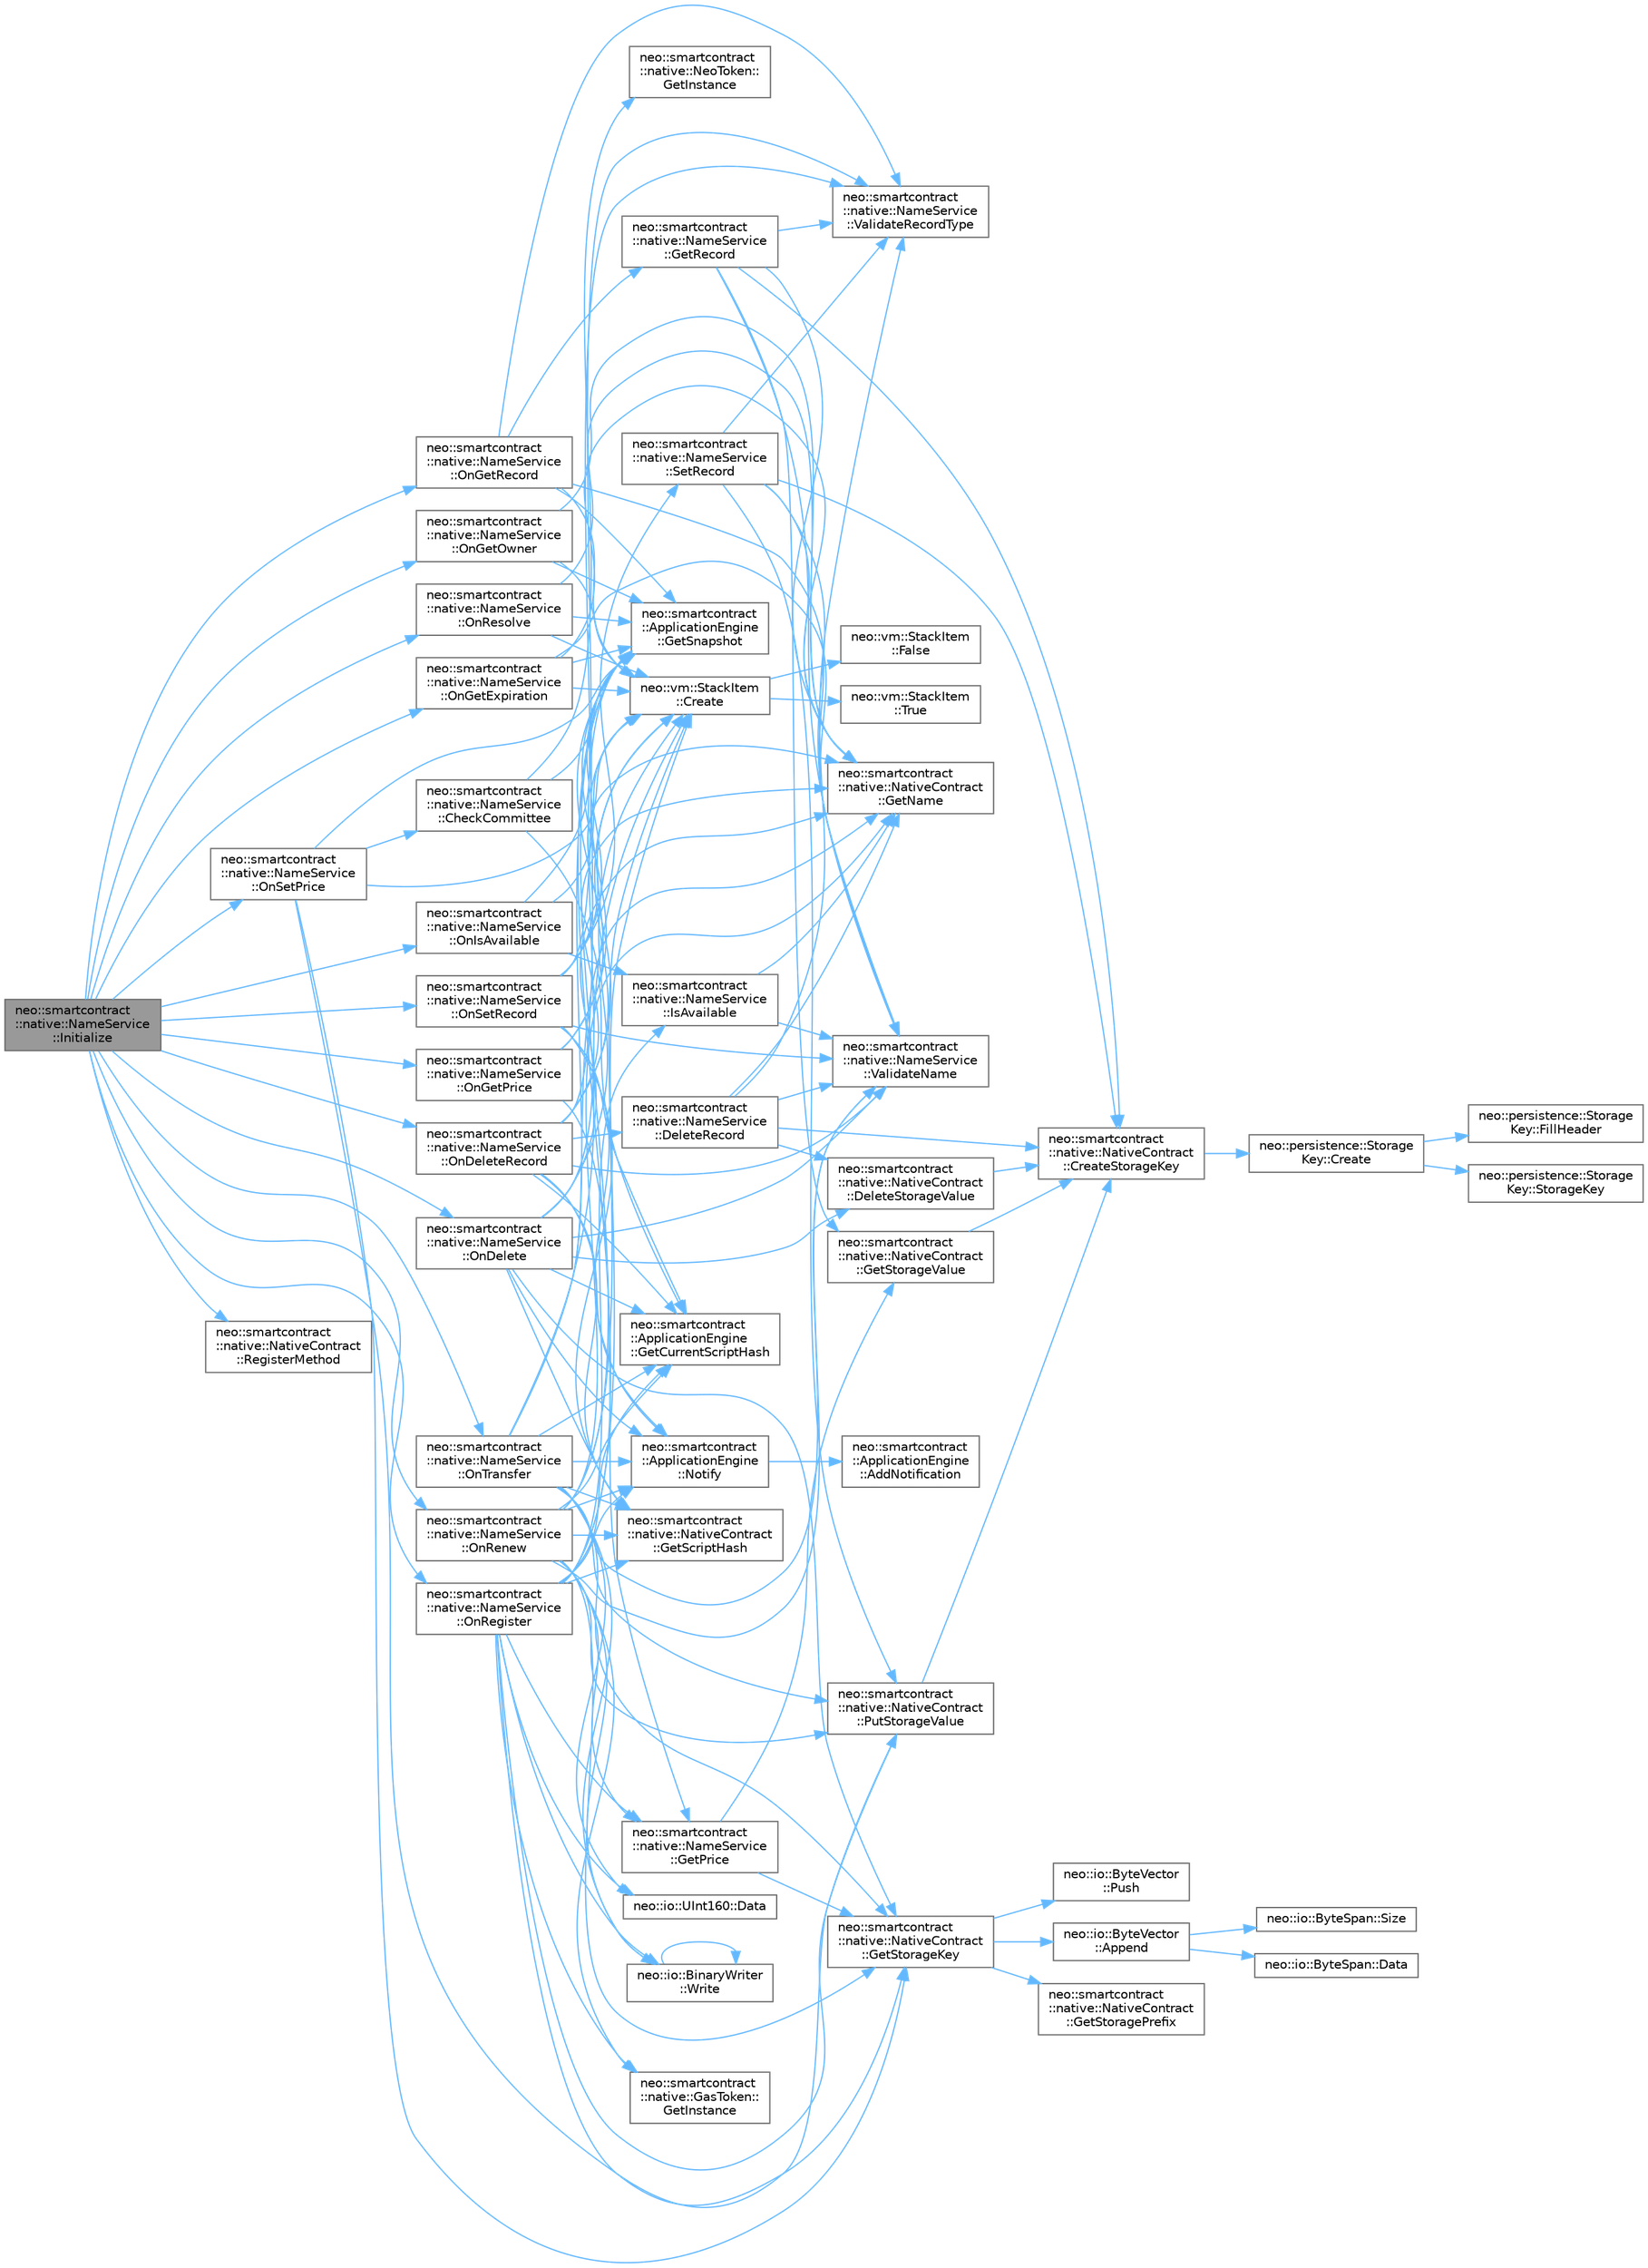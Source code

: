 digraph "neo::smartcontract::native::NameService::Initialize"
{
 // LATEX_PDF_SIZE
  bgcolor="transparent";
  edge [fontname=Helvetica,fontsize=10,labelfontname=Helvetica,labelfontsize=10];
  node [fontname=Helvetica,fontsize=10,shape=box,height=0.2,width=0.4];
  rankdir="LR";
  Node1 [id="Node000001",label="neo::smartcontract\l::native::NameService\l::Initialize",height=0.2,width=0.4,color="gray40", fillcolor="grey60", style="filled", fontcolor="black",tooltip="Initializes the contract."];
  Node1 -> Node2 [id="edge1_Node000001_Node000002",color="steelblue1",style="solid",tooltip=" "];
  Node2 [id="Node000002",label="neo::smartcontract\l::native::NameService\l::OnDelete",height=0.2,width=0.4,color="grey40", fillcolor="white", style="filled",URL="$classneo_1_1smartcontract_1_1native_1_1_name_service.html#a20b5322e1b2b78428bb967b4ddbe61ee",tooltip="Handles the delete method."];
  Node2 -> Node3 [id="edge2_Node000002_Node000003",color="steelblue1",style="solid",tooltip=" "];
  Node3 [id="Node000003",label="neo::vm::StackItem\l::Create",height=0.2,width=0.4,color="grey40", fillcolor="white", style="filled",URL="$classneo_1_1vm_1_1_stack_item.html#a1d67a8c02d58d56410378b997c2e7855",tooltip="Creates a primitive stack item."];
  Node3 -> Node4 [id="edge3_Node000003_Node000004",color="steelblue1",style="solid",tooltip=" "];
  Node4 [id="Node000004",label="neo::vm::StackItem\l::False",height=0.2,width=0.4,color="grey40", fillcolor="white", style="filled",URL="$classneo_1_1vm_1_1_stack_item.html#a759c1a70f6481936eb089083a5fa2d4e",tooltip="Gets the false stack item."];
  Node3 -> Node5 [id="edge4_Node000003_Node000005",color="steelblue1",style="solid",tooltip=" "];
  Node5 [id="Node000005",label="neo::vm::StackItem\l::True",height=0.2,width=0.4,color="grey40", fillcolor="white", style="filled",URL="$classneo_1_1vm_1_1_stack_item.html#ac5c88a02b66663d80e61942bb425391c",tooltip="Gets the true stack item."];
  Node2 -> Node6 [id="edge5_Node000002_Node000006",color="steelblue1",style="solid",tooltip=" "];
  Node6 [id="Node000006",label="neo::smartcontract\l::native::NativeContract\l::DeleteStorageValue",height=0.2,width=0.4,color="grey40", fillcolor="white", style="filled",URL="$classneo_1_1smartcontract_1_1native_1_1_native_contract.html#a041e040e9fbf45d8d8ba9c0dcf87afe4",tooltip="Deletes the storage value."];
  Node6 -> Node7 [id="edge6_Node000006_Node000007",color="steelblue1",style="solid",tooltip=" "];
  Node7 [id="Node000007",label="neo::smartcontract\l::native::NativeContract\l::CreateStorageKey",height=0.2,width=0.4,color="grey40", fillcolor="white", style="filled",URL="$classneo_1_1smartcontract_1_1native_1_1_native_contract.html#a5a9ec24cc4c1584fb00fdf32f614dbd8",tooltip="Creates a storage key with the specified prefix."];
  Node7 -> Node8 [id="edge7_Node000007_Node000008",color="steelblue1",style="solid",tooltip=" "];
  Node8 [id="Node000008",label="neo::persistence::Storage\lKey::Create",height=0.2,width=0.4,color="grey40", fillcolor="white", style="filled",URL="$classneo_1_1persistence_1_1_storage_key.html#ae7001770e96642cfdb2f878c6264bf51",tooltip="Creates a storage key with contract ID and prefix."];
  Node8 -> Node9 [id="edge8_Node000008_Node000009",color="steelblue1",style="solid",tooltip=" "];
  Node9 [id="Node000009",label="neo::persistence::Storage\lKey::FillHeader",height=0.2,width=0.4,color="grey40", fillcolor="white", style="filled",URL="$classneo_1_1persistence_1_1_storage_key.html#a4a6ee8a47d7cfb0b3802d3697ddf571f",tooltip="Fills the header (contract ID + prefix) into a span."];
  Node8 -> Node10 [id="edge9_Node000008_Node000010",color="steelblue1",style="solid",tooltip=" "];
  Node10 [id="Node000010",label="neo::persistence::Storage\lKey::StorageKey",height=0.2,width=0.4,color="grey40", fillcolor="white", style="filled",URL="$classneo_1_1persistence_1_1_storage_key.html#a26e71bde9629f81837c84d69d83fd75a",tooltip="Constructs an empty StorageKey."];
  Node2 -> Node11 [id="edge10_Node000002_Node000011",color="steelblue1",style="solid",tooltip=" "];
  Node11 [id="Node000011",label="neo::smartcontract\l::ApplicationEngine\l::GetCurrentScriptHash",height=0.2,width=0.4,color="grey40", fillcolor="white", style="filled",URL="$classneo_1_1smartcontract_1_1_application_engine.html#a51923971bcbc44d1d251edc00a54bfd2",tooltip="Gets the current script hash."];
  Node2 -> Node12 [id="edge11_Node000002_Node000012",color="steelblue1",style="solid",tooltip=" "];
  Node12 [id="Node000012",label="neo::smartcontract\l::native::NativeContract\l::GetName",height=0.2,width=0.4,color="grey40", fillcolor="white", style="filled",URL="$classneo_1_1smartcontract_1_1native_1_1_native_contract.html#a36ffe7bef8e2b15c1992c7fd51735e04",tooltip="Gets the name."];
  Node2 -> Node13 [id="edge12_Node000002_Node000013",color="steelblue1",style="solid",tooltip=" "];
  Node13 [id="Node000013",label="neo::smartcontract\l::native::NativeContract\l::GetScriptHash",height=0.2,width=0.4,color="grey40", fillcolor="white", style="filled",URL="$classneo_1_1smartcontract_1_1native_1_1_native_contract.html#adee5386515d940f614d7f680b5d0edb7",tooltip="Gets the script hash."];
  Node2 -> Node14 [id="edge13_Node000002_Node000014",color="steelblue1",style="solid",tooltip=" "];
  Node14 [id="Node000014",label="neo::smartcontract\l::ApplicationEngine\l::GetSnapshot",height=0.2,width=0.4,color="grey40", fillcolor="white", style="filled",URL="$classneo_1_1smartcontract_1_1_application_engine.html#a4b11ba8a68aa0ac32ba0263c293ff1e4",tooltip="Gets the snapshot."];
  Node2 -> Node15 [id="edge14_Node000002_Node000015",color="steelblue1",style="solid",tooltip=" "];
  Node15 [id="Node000015",label="neo::smartcontract\l::native::NativeContract\l::GetStorageKey",height=0.2,width=0.4,color="grey40", fillcolor="white", style="filled",URL="$classneo_1_1smartcontract_1_1native_1_1_native_contract.html#aaa080efcc4d7deced7aded7bb968cd9c",tooltip="Gets the storage key."];
  Node15 -> Node16 [id="edge15_Node000015_Node000016",color="steelblue1",style="solid",tooltip=" "];
  Node16 [id="Node000016",label="neo::io::ByteVector\l::Append",height=0.2,width=0.4,color="grey40", fillcolor="white", style="filled",URL="$classneo_1_1io_1_1_byte_vector.html#a08fe2080218bc11daedc416387e6f37e",tooltip="Appends data to the ByteVector."];
  Node16 -> Node17 [id="edge16_Node000016_Node000017",color="steelblue1",style="solid",tooltip=" "];
  Node17 [id="Node000017",label="neo::io::ByteSpan::Data",height=0.2,width=0.4,color="grey40", fillcolor="white", style="filled",URL="$classneo_1_1io_1_1_byte_span.html#a0285a19eb5cd212ecd1079e0bc5e494c",tooltip="Gets a pointer to the data."];
  Node16 -> Node18 [id="edge17_Node000016_Node000018",color="steelblue1",style="solid",tooltip=" "];
  Node18 [id="Node000018",label="neo::io::ByteSpan::Size",height=0.2,width=0.4,color="grey40", fillcolor="white", style="filled",URL="$classneo_1_1io_1_1_byte_span.html#a4a869430800a37dcbeefac6f36468fcb",tooltip="Gets the size of the ByteSpan."];
  Node15 -> Node19 [id="edge18_Node000015_Node000019",color="steelblue1",style="solid",tooltip=" "];
  Node19 [id="Node000019",label="neo::smartcontract\l::native::NativeContract\l::GetStoragePrefix",height=0.2,width=0.4,color="grey40", fillcolor="white", style="filled",URL="$classneo_1_1smartcontract_1_1native_1_1_native_contract.html#a6d9998fc6c7dbedcc447f403fddb6d08",tooltip="Gets the storage prefix."];
  Node15 -> Node20 [id="edge19_Node000015_Node000020",color="steelblue1",style="solid",tooltip=" "];
  Node20 [id="Node000020",label="neo::io::ByteVector\l::Push",height=0.2,width=0.4,color="grey40", fillcolor="white", style="filled",URL="$classneo_1_1io_1_1_byte_vector.html#a57eb840afcbc9cd7b784081f9f546dab",tooltip="Pushes a byte to the end of the ByteVector."];
  Node2 -> Node21 [id="edge20_Node000002_Node000021",color="steelblue1",style="solid",tooltip=" "];
  Node21 [id="Node000021",label="neo::smartcontract\l::ApplicationEngine\l::Notify",height=0.2,width=0.4,color="grey40", fillcolor="white", style="filled",URL="$classneo_1_1smartcontract_1_1_application_engine.html#a7136e17e64bb12f9ab0ab3f3588b0339",tooltip="Notifies an event."];
  Node21 -> Node22 [id="edge21_Node000021_Node000022",color="steelblue1",style="solid",tooltip=" "];
  Node22 [id="Node000022",label="neo::smartcontract\l::ApplicationEngine\l::AddNotification",height=0.2,width=0.4,color="grey40", fillcolor="white", style="filled",URL="$classneo_1_1smartcontract_1_1_application_engine.html#aa3684834b88b62d5c0df605cfb545c0c",tooltip="Adds a notification entry."];
  Node2 -> Node23 [id="edge22_Node000002_Node000023",color="steelblue1",style="solid",tooltip=" "];
  Node23 [id="Node000023",label="neo::smartcontract\l::native::NameService\l::ValidateName",height=0.2,width=0.4,color="grey40", fillcolor="white", style="filled",URL="$classneo_1_1smartcontract_1_1native_1_1_name_service.html#a2fafc83e473782a1650e47d9ccd78ca1",tooltip="Validates a name."];
  Node1 -> Node24 [id="edge23_Node000001_Node000024",color="steelblue1",style="solid",tooltip=" "];
  Node24 [id="Node000024",label="neo::smartcontract\l::native::NameService\l::OnDeleteRecord",height=0.2,width=0.4,color="grey40", fillcolor="white", style="filled",URL="$classneo_1_1smartcontract_1_1native_1_1_name_service.html#a7b0780daebe8f72b13401a81acabbd6e",tooltip="Handles the deleteRecord method."];
  Node24 -> Node3 [id="edge24_Node000024_Node000003",color="steelblue1",style="solid",tooltip=" "];
  Node24 -> Node25 [id="edge25_Node000024_Node000025",color="steelblue1",style="solid",tooltip=" "];
  Node25 [id="Node000025",label="neo::smartcontract\l::native::NameService\l::DeleteRecord",height=0.2,width=0.4,color="grey40", fillcolor="white", style="filled",URL="$classneo_1_1smartcontract_1_1native_1_1_name_service.html#a704671d145e972e793c54de0df47c04e",tooltip="Deletes a record."];
  Node25 -> Node7 [id="edge26_Node000025_Node000007",color="steelblue1",style="solid",tooltip=" "];
  Node25 -> Node6 [id="edge27_Node000025_Node000006",color="steelblue1",style="solid",tooltip=" "];
  Node25 -> Node12 [id="edge28_Node000025_Node000012",color="steelblue1",style="solid",tooltip=" "];
  Node25 -> Node23 [id="edge29_Node000025_Node000023",color="steelblue1",style="solid",tooltip=" "];
  Node25 -> Node26 [id="edge30_Node000025_Node000026",color="steelblue1",style="solid",tooltip=" "];
  Node26 [id="Node000026",label="neo::smartcontract\l::native::NameService\l::ValidateRecordType",height=0.2,width=0.4,color="grey40", fillcolor="white", style="filled",URL="$classneo_1_1smartcontract_1_1native_1_1_name_service.html#ad6f676078fa26d6c1b76bc36e4cecce5",tooltip="Validates a record type."];
  Node24 -> Node11 [id="edge31_Node000024_Node000011",color="steelblue1",style="solid",tooltip=" "];
  Node24 -> Node12 [id="edge32_Node000024_Node000012",color="steelblue1",style="solid",tooltip=" "];
  Node24 -> Node13 [id="edge33_Node000024_Node000013",color="steelblue1",style="solid",tooltip=" "];
  Node24 -> Node14 [id="edge34_Node000024_Node000014",color="steelblue1",style="solid",tooltip=" "];
  Node24 -> Node21 [id="edge35_Node000024_Node000021",color="steelblue1",style="solid",tooltip=" "];
  Node24 -> Node23 [id="edge36_Node000024_Node000023",color="steelblue1",style="solid",tooltip=" "];
  Node24 -> Node26 [id="edge37_Node000024_Node000026",color="steelblue1",style="solid",tooltip=" "];
  Node1 -> Node27 [id="edge38_Node000001_Node000027",color="steelblue1",style="solid",tooltip=" "];
  Node27 [id="Node000027",label="neo::smartcontract\l::native::NameService\l::OnGetExpiration",height=0.2,width=0.4,color="grey40", fillcolor="white", style="filled",URL="$classneo_1_1smartcontract_1_1native_1_1_name_service.html#a81f4394b1425f22224c6daefbd72c656",tooltip="Handles the getExpiration method."];
  Node27 -> Node3 [id="edge39_Node000027_Node000003",color="steelblue1",style="solid",tooltip=" "];
  Node27 -> Node12 [id="edge40_Node000027_Node000012",color="steelblue1",style="solid",tooltip=" "];
  Node27 -> Node14 [id="edge41_Node000027_Node000014",color="steelblue1",style="solid",tooltip=" "];
  Node27 -> Node23 [id="edge42_Node000027_Node000023",color="steelblue1",style="solid",tooltip=" "];
  Node1 -> Node28 [id="edge43_Node000001_Node000028",color="steelblue1",style="solid",tooltip=" "];
  Node28 [id="Node000028",label="neo::smartcontract\l::native::NameService\l::OnGetOwner",height=0.2,width=0.4,color="grey40", fillcolor="white", style="filled",URL="$classneo_1_1smartcontract_1_1native_1_1_name_service.html#aaf1b282827e954a4a9c9dcf67726602c",tooltip="Handles the getOwner method."];
  Node28 -> Node3 [id="edge44_Node000028_Node000003",color="steelblue1",style="solid",tooltip=" "];
  Node28 -> Node12 [id="edge45_Node000028_Node000012",color="steelblue1",style="solid",tooltip=" "];
  Node28 -> Node14 [id="edge46_Node000028_Node000014",color="steelblue1",style="solid",tooltip=" "];
  Node1 -> Node29 [id="edge47_Node000001_Node000029",color="steelblue1",style="solid",tooltip=" "];
  Node29 [id="Node000029",label="neo::smartcontract\l::native::NameService\l::OnGetPrice",height=0.2,width=0.4,color="grey40", fillcolor="white", style="filled",URL="$classneo_1_1smartcontract_1_1native_1_1_name_service.html#aeee2d23963331bf7c4d801b95294eb8f",tooltip="Handles the getPrice method."];
  Node29 -> Node3 [id="edge48_Node000029_Node000003",color="steelblue1",style="solid",tooltip=" "];
  Node29 -> Node30 [id="edge49_Node000029_Node000030",color="steelblue1",style="solid",tooltip=" "];
  Node30 [id="Node000030",label="neo::smartcontract\l::native::NameService\l::GetPrice",height=0.2,width=0.4,color="grey40", fillcolor="white", style="filled",URL="$classneo_1_1smartcontract_1_1native_1_1_name_service.html#a40d4447cf42d29ceb65c46351c39e734",tooltip="Gets the price."];
  Node30 -> Node15 [id="edge50_Node000030_Node000015",color="steelblue1",style="solid",tooltip=" "];
  Node30 -> Node31 [id="edge51_Node000030_Node000031",color="steelblue1",style="solid",tooltip=" "];
  Node31 [id="Node000031",label="neo::smartcontract\l::native::NativeContract\l::GetStorageValue",height=0.2,width=0.4,color="grey40", fillcolor="white", style="filled",URL="$classneo_1_1smartcontract_1_1native_1_1_native_contract.html#aa8eed221a7bf2bce103f7e1fef187e6c",tooltip="Gets the storage value."];
  Node31 -> Node7 [id="edge52_Node000031_Node000007",color="steelblue1",style="solid",tooltip=" "];
  Node29 -> Node14 [id="edge53_Node000029_Node000014",color="steelblue1",style="solid",tooltip=" "];
  Node1 -> Node32 [id="edge54_Node000001_Node000032",color="steelblue1",style="solid",tooltip=" "];
  Node32 [id="Node000032",label="neo::smartcontract\l::native::NameService\l::OnGetRecord",height=0.2,width=0.4,color="grey40", fillcolor="white", style="filled",URL="$classneo_1_1smartcontract_1_1native_1_1_name_service.html#a22c4f8c46a8ac00aa364992da47e5b72",tooltip="Handles the getRecord method."];
  Node32 -> Node3 [id="edge55_Node000032_Node000003",color="steelblue1",style="solid",tooltip=" "];
  Node32 -> Node33 [id="edge56_Node000032_Node000033",color="steelblue1",style="solid",tooltip=" "];
  Node33 [id="Node000033",label="neo::smartcontract\l::native::NameService\l::GetRecord",height=0.2,width=0.4,color="grey40", fillcolor="white", style="filled",URL="$classneo_1_1smartcontract_1_1native_1_1_name_service.html#a10231bc74cb49ad523ad3c01707157d9",tooltip="Gets a record."];
  Node33 -> Node7 [id="edge57_Node000033_Node000007",color="steelblue1",style="solid",tooltip=" "];
  Node33 -> Node12 [id="edge58_Node000033_Node000012",color="steelblue1",style="solid",tooltip=" "];
  Node33 -> Node31 [id="edge59_Node000033_Node000031",color="steelblue1",style="solid",tooltip=" "];
  Node33 -> Node23 [id="edge60_Node000033_Node000023",color="steelblue1",style="solid",tooltip=" "];
  Node33 -> Node26 [id="edge61_Node000033_Node000026",color="steelblue1",style="solid",tooltip=" "];
  Node32 -> Node14 [id="edge62_Node000032_Node000014",color="steelblue1",style="solid",tooltip=" "];
  Node32 -> Node23 [id="edge63_Node000032_Node000023",color="steelblue1",style="solid",tooltip=" "];
  Node32 -> Node26 [id="edge64_Node000032_Node000026",color="steelblue1",style="solid",tooltip=" "];
  Node1 -> Node34 [id="edge65_Node000001_Node000034",color="steelblue1",style="solid",tooltip=" "];
  Node34 [id="Node000034",label="neo::smartcontract\l::native::NameService\l::OnIsAvailable",height=0.2,width=0.4,color="grey40", fillcolor="white", style="filled",URL="$classneo_1_1smartcontract_1_1native_1_1_name_service.html#a370c9da6a5085ff16f7be4c1947e8ef4",tooltip="Handles the isAvailable method."];
  Node34 -> Node3 [id="edge66_Node000034_Node000003",color="steelblue1",style="solid",tooltip=" "];
  Node34 -> Node14 [id="edge67_Node000034_Node000014",color="steelblue1",style="solid",tooltip=" "];
  Node34 -> Node35 [id="edge68_Node000034_Node000035",color="steelblue1",style="solid",tooltip=" "];
  Node35 [id="Node000035",label="neo::smartcontract\l::native::NameService\l::IsAvailable",height=0.2,width=0.4,color="grey40", fillcolor="white", style="filled",URL="$classneo_1_1smartcontract_1_1native_1_1_name_service.html#a2e61624123d3fd1a4a373abf04cf4052",tooltip="Checks if a name is available."];
  Node35 -> Node12 [id="edge69_Node000035_Node000012",color="steelblue1",style="solid",tooltip=" "];
  Node35 -> Node23 [id="edge70_Node000035_Node000023",color="steelblue1",style="solid",tooltip=" "];
  Node1 -> Node36 [id="edge71_Node000001_Node000036",color="steelblue1",style="solid",tooltip=" "];
  Node36 [id="Node000036",label="neo::smartcontract\l::native::NameService\l::OnRegister",height=0.2,width=0.4,color="grey40", fillcolor="white", style="filled",URL="$classneo_1_1smartcontract_1_1native_1_1_name_service.html#a9dc2f7fc020f2ec88b998758e59a4a73",tooltip="Handles the register method."];
  Node36 -> Node3 [id="edge72_Node000036_Node000003",color="steelblue1",style="solid",tooltip=" "];
  Node36 -> Node37 [id="edge73_Node000036_Node000037",color="steelblue1",style="solid",tooltip=" "];
  Node37 [id="Node000037",label="neo::io::UInt160::Data",height=0.2,width=0.4,color="grey40", fillcolor="white", style="filled",URL="$classneo_1_1io_1_1_u_int160.html#ad3022981ff7dc5b1928972035b8c81e6",tooltip="Gets a pointer to the data."];
  Node36 -> Node11 [id="edge74_Node000036_Node000011",color="steelblue1",style="solid",tooltip=" "];
  Node36 -> Node38 [id="edge75_Node000036_Node000038",color="steelblue1",style="solid",tooltip=" "];
  Node38 [id="Node000038",label="neo::smartcontract\l::native::GasToken::\lGetInstance",height=0.2,width=0.4,color="grey40", fillcolor="white", style="filled",URL="$classneo_1_1smartcontract_1_1native_1_1_gas_token.html#a0a5458f42995bd194a55d5f24d3a72a6",tooltip="Gets the instance."];
  Node36 -> Node30 [id="edge76_Node000036_Node000030",color="steelblue1",style="solid",tooltip=" "];
  Node36 -> Node13 [id="edge77_Node000036_Node000013",color="steelblue1",style="solid",tooltip=" "];
  Node36 -> Node14 [id="edge78_Node000036_Node000014",color="steelblue1",style="solid",tooltip=" "];
  Node36 -> Node15 [id="edge79_Node000036_Node000015",color="steelblue1",style="solid",tooltip=" "];
  Node36 -> Node35 [id="edge80_Node000036_Node000035",color="steelblue1",style="solid",tooltip=" "];
  Node36 -> Node21 [id="edge81_Node000036_Node000021",color="steelblue1",style="solid",tooltip=" "];
  Node36 -> Node39 [id="edge82_Node000036_Node000039",color="steelblue1",style="solid",tooltip=" "];
  Node39 [id="Node000039",label="neo::smartcontract\l::native::NativeContract\l::PutStorageValue",height=0.2,width=0.4,color="grey40", fillcolor="white", style="filled",URL="$classneo_1_1smartcontract_1_1native_1_1_native_contract.html#a88e6f4aa548d073c5740d1eb0f59f91e",tooltip="Puts the storage value."];
  Node39 -> Node7 [id="edge83_Node000039_Node000007",color="steelblue1",style="solid",tooltip=" "];
  Node36 -> Node40 [id="edge84_Node000036_Node000040",color="steelblue1",style="solid",tooltip=" "];
  Node40 [id="Node000040",label="neo::io::BinaryWriter\l::Write",height=0.2,width=0.4,color="grey40", fillcolor="white", style="filled",URL="$classneo_1_1io_1_1_binary_writer.html#ac50767ade20a9099ba7e6b6ed684ef45",tooltip="Writes a boolean value to the stream."];
  Node40 -> Node40 [id="edge85_Node000040_Node000040",color="steelblue1",style="solid",tooltip=" "];
  Node1 -> Node41 [id="edge86_Node000001_Node000041",color="steelblue1",style="solid",tooltip=" "];
  Node41 [id="Node000041",label="neo::smartcontract\l::native::NameService\l::OnRenew",height=0.2,width=0.4,color="grey40", fillcolor="white", style="filled",URL="$classneo_1_1smartcontract_1_1native_1_1_name_service.html#af7eaea4bc38883d76c4618586771f30f",tooltip="Handles the renew method."];
  Node41 -> Node3 [id="edge87_Node000041_Node000003",color="steelblue1",style="solid",tooltip=" "];
  Node41 -> Node11 [id="edge88_Node000041_Node000011",color="steelblue1",style="solid",tooltip=" "];
  Node41 -> Node38 [id="edge89_Node000041_Node000038",color="steelblue1",style="solid",tooltip=" "];
  Node41 -> Node12 [id="edge90_Node000041_Node000012",color="steelblue1",style="solid",tooltip=" "];
  Node41 -> Node30 [id="edge91_Node000041_Node000030",color="steelblue1",style="solid",tooltip=" "];
  Node41 -> Node13 [id="edge92_Node000041_Node000013",color="steelblue1",style="solid",tooltip=" "];
  Node41 -> Node14 [id="edge93_Node000041_Node000014",color="steelblue1",style="solid",tooltip=" "];
  Node41 -> Node15 [id="edge94_Node000041_Node000015",color="steelblue1",style="solid",tooltip=" "];
  Node41 -> Node21 [id="edge95_Node000041_Node000021",color="steelblue1",style="solid",tooltip=" "];
  Node41 -> Node39 [id="edge96_Node000041_Node000039",color="steelblue1",style="solid",tooltip=" "];
  Node41 -> Node23 [id="edge97_Node000041_Node000023",color="steelblue1",style="solid",tooltip=" "];
  Node41 -> Node40 [id="edge98_Node000041_Node000040",color="steelblue1",style="solid",tooltip=" "];
  Node1 -> Node42 [id="edge99_Node000001_Node000042",color="steelblue1",style="solid",tooltip=" "];
  Node42 [id="Node000042",label="neo::smartcontract\l::native::NameService\l::OnResolve",height=0.2,width=0.4,color="grey40", fillcolor="white", style="filled",URL="$classneo_1_1smartcontract_1_1native_1_1_name_service.html#a47d55225abc9d1d7d82d6225d5adf7a2",tooltip="Handles the resolve method."];
  Node42 -> Node3 [id="edge100_Node000042_Node000003",color="steelblue1",style="solid",tooltip=" "];
  Node42 -> Node12 [id="edge101_Node000042_Node000012",color="steelblue1",style="solid",tooltip=" "];
  Node42 -> Node14 [id="edge102_Node000042_Node000014",color="steelblue1",style="solid",tooltip=" "];
  Node1 -> Node43 [id="edge103_Node000001_Node000043",color="steelblue1",style="solid",tooltip=" "];
  Node43 [id="Node000043",label="neo::smartcontract\l::native::NameService\l::OnSetPrice",height=0.2,width=0.4,color="grey40", fillcolor="white", style="filled",URL="$classneo_1_1smartcontract_1_1native_1_1_name_service.html#af05a8576ba564337e2c67a112baef36d",tooltip="Handles the setPrice method."];
  Node43 -> Node44 [id="edge104_Node000043_Node000044",color="steelblue1",style="solid",tooltip=" "];
  Node44 [id="Node000044",label="neo::smartcontract\l::native::NameService\l::CheckCommittee",height=0.2,width=0.4,color="grey40", fillcolor="white", style="filled",URL="$classneo_1_1smartcontract_1_1native_1_1_name_service.html#ac564165dbf1f65609edb4a64d9222c0c",tooltip="Checks if the caller is a committee member."];
  Node44 -> Node11 [id="edge105_Node000044_Node000011",color="steelblue1",style="solid",tooltip=" "];
  Node44 -> Node45 [id="edge106_Node000044_Node000045",color="steelblue1",style="solid",tooltip=" "];
  Node45 [id="Node000045",label="neo::smartcontract\l::native::NeoToken::\lGetInstance",height=0.2,width=0.4,color="grey40", fillcolor="white", style="filled",URL="$classneo_1_1smartcontract_1_1native_1_1_neo_token.html#a90cb76fc97b70fbb68bd14545704e463",tooltip="Gets the instance."];
  Node44 -> Node14 [id="edge107_Node000044_Node000014",color="steelblue1",style="solid",tooltip=" "];
  Node43 -> Node3 [id="edge108_Node000043_Node000003",color="steelblue1",style="solid",tooltip=" "];
  Node43 -> Node14 [id="edge109_Node000043_Node000014",color="steelblue1",style="solid",tooltip=" "];
  Node43 -> Node15 [id="edge110_Node000043_Node000015",color="steelblue1",style="solid",tooltip=" "];
  Node43 -> Node39 [id="edge111_Node000043_Node000039",color="steelblue1",style="solid",tooltip=" "];
  Node1 -> Node46 [id="edge112_Node000001_Node000046",color="steelblue1",style="solid",tooltip=" "];
  Node46 [id="Node000046",label="neo::smartcontract\l::native::NameService\l::OnSetRecord",height=0.2,width=0.4,color="grey40", fillcolor="white", style="filled",URL="$classneo_1_1smartcontract_1_1native_1_1_name_service.html#aa30422aeea30243b4d08ab20c7e05614",tooltip="Handles the setRecord method."];
  Node46 -> Node3 [id="edge113_Node000046_Node000003",color="steelblue1",style="solid",tooltip=" "];
  Node46 -> Node11 [id="edge114_Node000046_Node000011",color="steelblue1",style="solid",tooltip=" "];
  Node46 -> Node12 [id="edge115_Node000046_Node000012",color="steelblue1",style="solid",tooltip=" "];
  Node46 -> Node13 [id="edge116_Node000046_Node000013",color="steelblue1",style="solid",tooltip=" "];
  Node46 -> Node14 [id="edge117_Node000046_Node000014",color="steelblue1",style="solid",tooltip=" "];
  Node46 -> Node21 [id="edge118_Node000046_Node000021",color="steelblue1",style="solid",tooltip=" "];
  Node46 -> Node47 [id="edge119_Node000046_Node000047",color="steelblue1",style="solid",tooltip=" "];
  Node47 [id="Node000047",label="neo::smartcontract\l::native::NameService\l::SetRecord",height=0.2,width=0.4,color="grey40", fillcolor="white", style="filled",URL="$classneo_1_1smartcontract_1_1native_1_1_name_service.html#a70d18f0e9696f8016bb08a361cc20d20",tooltip="Sets a record."];
  Node47 -> Node7 [id="edge120_Node000047_Node000007",color="steelblue1",style="solid",tooltip=" "];
  Node47 -> Node12 [id="edge121_Node000047_Node000012",color="steelblue1",style="solid",tooltip=" "];
  Node47 -> Node39 [id="edge122_Node000047_Node000039",color="steelblue1",style="solid",tooltip=" "];
  Node47 -> Node23 [id="edge123_Node000047_Node000023",color="steelblue1",style="solid",tooltip=" "];
  Node47 -> Node26 [id="edge124_Node000047_Node000026",color="steelblue1",style="solid",tooltip=" "];
  Node46 -> Node23 [id="edge125_Node000046_Node000023",color="steelblue1",style="solid",tooltip=" "];
  Node46 -> Node26 [id="edge126_Node000046_Node000026",color="steelblue1",style="solid",tooltip=" "];
  Node1 -> Node48 [id="edge127_Node000001_Node000048",color="steelblue1",style="solid",tooltip=" "];
  Node48 [id="Node000048",label="neo::smartcontract\l::native::NameService\l::OnTransfer",height=0.2,width=0.4,color="grey40", fillcolor="white", style="filled",URL="$classneo_1_1smartcontract_1_1native_1_1_name_service.html#a24835db07d56c90d3e3d321819b5aa63",tooltip="Handles the transfer method."];
  Node48 -> Node3 [id="edge128_Node000048_Node000003",color="steelblue1",style="solid",tooltip=" "];
  Node48 -> Node37 [id="edge129_Node000048_Node000037",color="steelblue1",style="solid",tooltip=" "];
  Node48 -> Node11 [id="edge130_Node000048_Node000011",color="steelblue1",style="solid",tooltip=" "];
  Node48 -> Node12 [id="edge131_Node000048_Node000012",color="steelblue1",style="solid",tooltip=" "];
  Node48 -> Node13 [id="edge132_Node000048_Node000013",color="steelblue1",style="solid",tooltip=" "];
  Node48 -> Node14 [id="edge133_Node000048_Node000014",color="steelblue1",style="solid",tooltip=" "];
  Node48 -> Node15 [id="edge134_Node000048_Node000015",color="steelblue1",style="solid",tooltip=" "];
  Node48 -> Node21 [id="edge135_Node000048_Node000021",color="steelblue1",style="solid",tooltip=" "];
  Node48 -> Node39 [id="edge136_Node000048_Node000039",color="steelblue1",style="solid",tooltip=" "];
  Node48 -> Node23 [id="edge137_Node000048_Node000023",color="steelblue1",style="solid",tooltip=" "];
  Node48 -> Node40 [id="edge138_Node000048_Node000040",color="steelblue1",style="solid",tooltip=" "];
  Node1 -> Node49 [id="edge139_Node000001_Node000049",color="steelblue1",style="solid",tooltip=" "];
  Node49 [id="Node000049",label="neo::smartcontract\l::native::NativeContract\l::RegisterMethod",height=0.2,width=0.4,color="grey40", fillcolor="white", style="filled",URL="$classneo_1_1smartcontract_1_1native_1_1_native_contract.html#a26af9bcd266b59f910293081ef334993",tooltip="Registers a method."];
}
